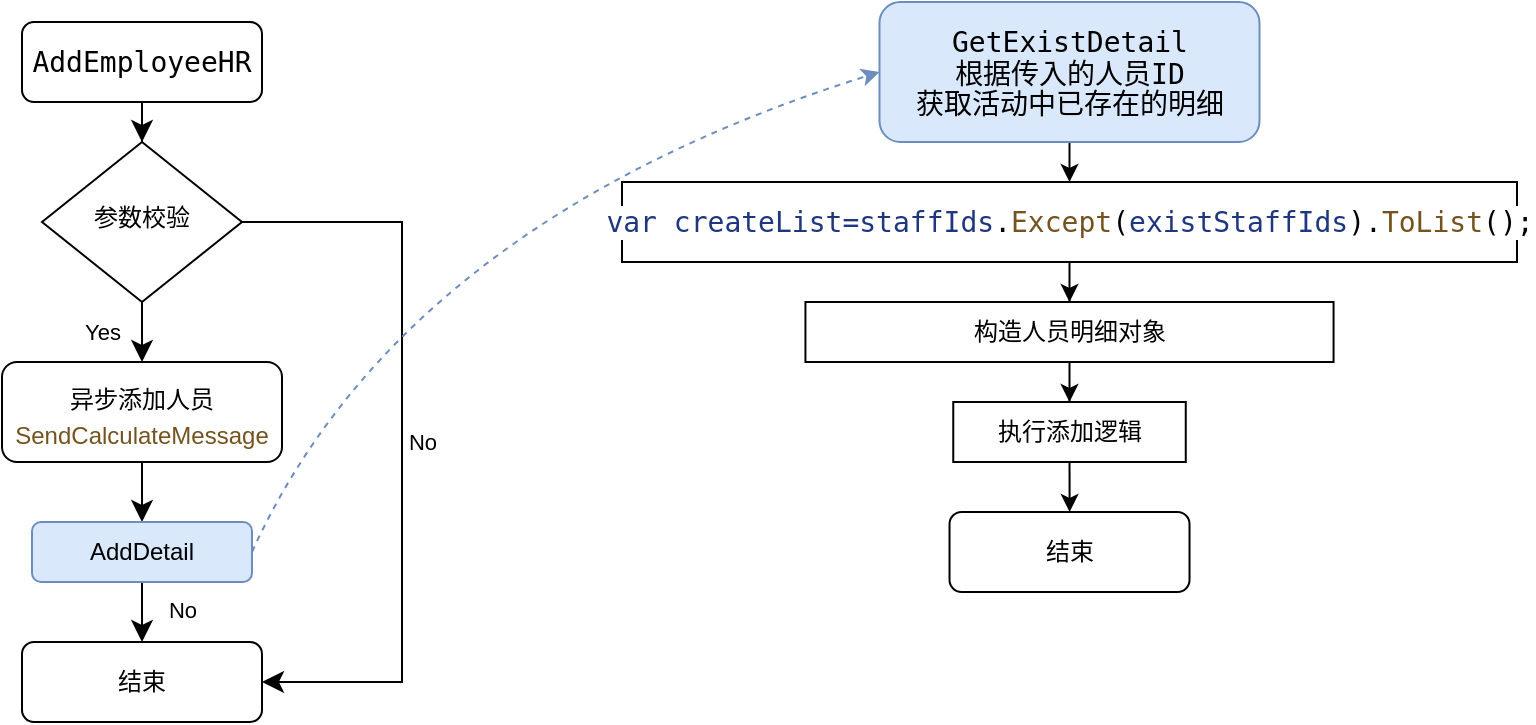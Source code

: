 <mxfile version="20.6.0" type="github">
  <diagram id="C5RBs43oDa-KdzZeNtuy" name="Page-1">
    <mxGraphModel dx="1042" dy="449" grid="0" gridSize="10" guides="1" tooltips="1" connect="1" arrows="1" fold="1" page="0" pageScale="1" pageWidth="827" pageHeight="1169" math="0" shadow="0">
      <root>
        <mxCell id="WIyWlLk6GJQsqaUBKTNV-0" />
        <mxCell id="WIyWlLk6GJQsqaUBKTNV-1" parent="WIyWlLk6GJQsqaUBKTNV-0" />
        <mxCell id="WIyWlLk6GJQsqaUBKTNV-2" value="" style="rounded=0;html=1;jettySize=auto;orthogonalLoop=1;fontSize=11;endArrow=classic;endFill=1;endSize=8;strokeWidth=1;shadow=0;labelBackgroundColor=none;edgeStyle=orthogonalEdgeStyle;" parent="WIyWlLk6GJQsqaUBKTNV-1" source="WIyWlLk6GJQsqaUBKTNV-3" target="WIyWlLk6GJQsqaUBKTNV-6" edge="1">
          <mxGeometry relative="1" as="geometry" />
        </mxCell>
        <mxCell id="WIyWlLk6GJQsqaUBKTNV-3" value="&lt;pre style=&quot;background-color: rgb(255, 255, 255); font-family: Consolas, monospace; font-size: 10.5pt;&quot;&gt;AddEmployeeHR&lt;/pre&gt;" style="rounded=1;whiteSpace=wrap;html=1;fontSize=12;glass=0;strokeWidth=1;shadow=0;" parent="WIyWlLk6GJQsqaUBKTNV-1" vertex="1">
          <mxGeometry x="160" y="80" width="120" height="40" as="geometry" />
        </mxCell>
        <mxCell id="WIyWlLk6GJQsqaUBKTNV-4" value="Yes" style="rounded=0;html=1;jettySize=auto;orthogonalLoop=1;fontSize=11;endArrow=classic;endFill=1;endSize=8;strokeWidth=1;shadow=0;labelBackgroundColor=none;edgeStyle=orthogonalEdgeStyle;entryX=0.5;entryY=0;entryDx=0;entryDy=0;" parent="WIyWlLk6GJQsqaUBKTNV-1" source="WIyWlLk6GJQsqaUBKTNV-6" target="YJIiODXDsb-vTNP3Xylr-0" edge="1">
          <mxGeometry y="20" relative="1" as="geometry">
            <mxPoint as="offset" />
            <mxPoint x="220" y="260" as="targetPoint" />
          </mxGeometry>
        </mxCell>
        <mxCell id="WIyWlLk6GJQsqaUBKTNV-5" value="No" style="edgeStyle=orthogonalEdgeStyle;rounded=0;html=1;jettySize=auto;orthogonalLoop=1;fontSize=11;endArrow=classic;endFill=1;endSize=8;strokeWidth=1;shadow=0;labelBackgroundColor=none;entryX=1;entryY=0.5;entryDx=0;entryDy=0;" parent="WIyWlLk6GJQsqaUBKTNV-1" source="WIyWlLk6GJQsqaUBKTNV-6" target="WIyWlLk6GJQsqaUBKTNV-11" edge="1">
          <mxGeometry y="10" relative="1" as="geometry">
            <mxPoint as="offset" />
            <mxPoint x="320" y="180" as="targetPoint" />
            <Array as="points">
              <mxPoint x="350" y="180" />
              <mxPoint x="350" y="410" />
            </Array>
          </mxGeometry>
        </mxCell>
        <mxCell id="WIyWlLk6GJQsqaUBKTNV-6" value="参数校验" style="rhombus;whiteSpace=wrap;html=1;shadow=0;fontFamily=Helvetica;fontSize=12;align=center;strokeWidth=1;spacing=6;spacingTop=-4;" parent="WIyWlLk6GJQsqaUBKTNV-1" vertex="1">
          <mxGeometry x="170" y="140" width="100" height="80" as="geometry" />
        </mxCell>
        <mxCell id="WIyWlLk6GJQsqaUBKTNV-8" value="No" style="rounded=0;html=1;jettySize=auto;orthogonalLoop=1;fontSize=11;endArrow=classic;endFill=1;endSize=8;strokeWidth=1;shadow=0;labelBackgroundColor=none;edgeStyle=orthogonalEdgeStyle;startArrow=none;" parent="WIyWlLk6GJQsqaUBKTNV-1" source="YJIiODXDsb-vTNP3Xylr-2" target="WIyWlLk6GJQsqaUBKTNV-11" edge="1">
          <mxGeometry x="0.333" y="20" relative="1" as="geometry">
            <mxPoint as="offset" />
            <mxPoint x="220" y="340" as="sourcePoint" />
          </mxGeometry>
        </mxCell>
        <mxCell id="WIyWlLk6GJQsqaUBKTNV-11" value="结束" style="rounded=1;whiteSpace=wrap;html=1;fontSize=12;glass=0;strokeWidth=1;shadow=0;" parent="WIyWlLk6GJQsqaUBKTNV-1" vertex="1">
          <mxGeometry x="160" y="390" width="120" height="40" as="geometry" />
        </mxCell>
        <mxCell id="YJIiODXDsb-vTNP3Xylr-0" value="&lt;p style=&quot;line-height: 100%;&quot;&gt;异步添加人员&lt;/p&gt;&lt;p style=&quot;background-color: rgb(255, 255, 255); line-height: 10%;&quot;&gt;&lt;span style=&quot;color: rgb(116, 83, 31);&quot;&gt;&lt;font style=&quot;font-size: 12px;&quot;&gt;SendCalculateMessage&lt;/font&gt;&lt;/span&gt;&lt;/p&gt;" style="rounded=1;whiteSpace=wrap;html=1;fontSize=12;glass=0;strokeWidth=1;shadow=0;" parent="WIyWlLk6GJQsqaUBKTNV-1" vertex="1">
          <mxGeometry x="150" y="250" width="140" height="50" as="geometry" />
        </mxCell>
        <mxCell id="YJIiODXDsb-vTNP3Xylr-5" value="" style="rounded=0;html=1;jettySize=auto;orthogonalLoop=1;fontSize=11;endArrow=classic;endFill=1;endSize=8;strokeWidth=1;shadow=0;labelBackgroundColor=none;edgeStyle=orthogonalEdgeStyle;entryX=0.5;entryY=0;entryDx=0;entryDy=0;exitX=0.5;exitY=1;exitDx=0;exitDy=0;" parent="WIyWlLk6GJQsqaUBKTNV-1" source="YJIiODXDsb-vTNP3Xylr-0" target="YJIiODXDsb-vTNP3Xylr-2" edge="1">
          <mxGeometry y="20" relative="1" as="geometry">
            <mxPoint as="offset" />
            <mxPoint x="219.5" y="310" as="sourcePoint" />
            <mxPoint x="220" y="330" as="targetPoint" />
          </mxGeometry>
        </mxCell>
        <mxCell id="YJIiODXDsb-vTNP3Xylr-2" value="AddDetail" style="whiteSpace=wrap;html=1;rounded=1;glass=0;strokeWidth=1;shadow=0;fontFamily=Helvetica;fontSize=12;fillColor=#dae8fc;strokeColor=#6c8ebf;" parent="WIyWlLk6GJQsqaUBKTNV-1" vertex="1">
          <mxGeometry x="165" y="330" width="110" height="30" as="geometry" />
        </mxCell>
        <mxCell id="biVfqoXEcznO9Mjy3fGX-18" style="edgeStyle=orthogonalEdgeStyle;rounded=0;orthogonalLoop=1;jettySize=auto;html=1;exitX=0.5;exitY=1;exitDx=0;exitDy=0;entryX=0.5;entryY=0;entryDx=0;entryDy=0;endArrow=classic;endFill=1;" edge="1" parent="WIyWlLk6GJQsqaUBKTNV-1" source="YJIiODXDsb-vTNP3Xylr-8" target="YJIiODXDsb-vTNP3Xylr-17">
          <mxGeometry relative="1" as="geometry" />
        </mxCell>
        <mxCell id="YJIiODXDsb-vTNP3Xylr-8" value="&lt;p style=&quot;line-height: 100%;&quot;&gt;&lt;/p&gt;&lt;pre style=&quot;font-family: Consolas, monospace; font-size: 10.5pt; line-height: 20%;&quot;&gt;GetExistDetail&lt;/pre&gt;&lt;pre style=&quot;font-family: Consolas, monospace; font-size: 10.5pt; line-height: 0%;&quot;&gt;&lt;pre style=&quot;font-family: Consolas, monospace; font-size: 10.5pt; line-height: 0%;&quot;&gt;根据传入的人员ID&lt;/pre&gt;&lt;pre style=&quot;font-family: Consolas, monospace; font-size: 10.5pt; line-height: 20%;&quot;&gt;获取活动中已存在的明细&lt;/pre&gt;&lt;/pre&gt;&lt;p&gt;&lt;/p&gt;" style="rounded=1;whiteSpace=wrap;html=1;fontSize=12;glass=0;strokeWidth=1;shadow=0;fillColor=#dae8fc;strokeColor=#6c8ebf;labelBackgroundColor=none;labelBorderColor=none;" parent="WIyWlLk6GJQsqaUBKTNV-1" vertex="1">
          <mxGeometry x="588.75" y="70" width="190" height="70" as="geometry" />
        </mxCell>
        <mxCell id="biVfqoXEcznO9Mjy3fGX-17" value="" style="edgeStyle=orthogonalEdgeStyle;rounded=0;orthogonalLoop=1;jettySize=auto;html=1;endArrow=classic;endFill=1;" edge="1" parent="WIyWlLk6GJQsqaUBKTNV-1" source="YJIiODXDsb-vTNP3Xylr-17" target="biVfqoXEcznO9Mjy3fGX-16">
          <mxGeometry relative="1" as="geometry" />
        </mxCell>
        <mxCell id="YJIiODXDsb-vTNP3Xylr-17" value="&lt;pre style=&quot;background-color: rgb(255, 255, 255); font-family: Consolas, monospace; font-size: 10.5pt;&quot;&gt;&lt;span style=&quot;color: rgb(31, 55, 127);&quot;&gt;var createList=staffIds&lt;/span&gt;.&lt;span style=&quot;color: rgb(116, 83, 31);&quot;&gt;Except&lt;/span&gt;(&lt;span style=&quot;color: rgb(31, 55, 127);&quot;&gt;existStaffIds&lt;/span&gt;).&lt;span style=&quot;color: rgb(116, 83, 31);&quot;&gt;ToList&lt;/span&gt;();&lt;/pre&gt;" style="rounded=0;whiteSpace=wrap;html=1;glass=0;fontFamily=Helvetica;fontSize=12;" parent="WIyWlLk6GJQsqaUBKTNV-1" vertex="1">
          <mxGeometry x="460" y="160" width="447.5" height="40" as="geometry" />
        </mxCell>
        <mxCell id="YJIiODXDsb-vTNP3Xylr-7" value="" style="endArrow=classic;html=1;fontFamily=Helvetica;fontSize=12;exitX=1;exitY=0.5;exitDx=0;exitDy=0;curved=1;dashed=1;fillColor=#dae8fc;strokeColor=#6c8ebf;entryX=0;entryY=0.5;entryDx=0;entryDy=0;" parent="WIyWlLk6GJQsqaUBKTNV-1" source="YJIiODXDsb-vTNP3Xylr-2" target="YJIiODXDsb-vTNP3Xylr-8" edge="1">
          <mxGeometry width="50" height="50" relative="1" as="geometry">
            <mxPoint x="390" y="270" as="sourcePoint" />
            <mxPoint x="440" y="100" as="targetPoint" />
            <Array as="points">
              <mxPoint x="350" y="180" />
            </Array>
          </mxGeometry>
        </mxCell>
        <mxCell id="biVfqoXEcznO9Mjy3fGX-20" value="" style="edgeStyle=orthogonalEdgeStyle;rounded=0;orthogonalLoop=1;jettySize=auto;html=1;endArrow=classic;endFill=1;" edge="1" parent="WIyWlLk6GJQsqaUBKTNV-1" source="biVfqoXEcznO9Mjy3fGX-16" target="biVfqoXEcznO9Mjy3fGX-19">
          <mxGeometry relative="1" as="geometry" />
        </mxCell>
        <mxCell id="biVfqoXEcznO9Mjy3fGX-16" value="构造人员明细对象" style="whiteSpace=wrap;html=1;rounded=0;glass=0;" vertex="1" parent="WIyWlLk6GJQsqaUBKTNV-1">
          <mxGeometry x="551.72" y="220" width="264.06" height="30" as="geometry" />
        </mxCell>
        <mxCell id="biVfqoXEcznO9Mjy3fGX-25" style="edgeStyle=orthogonalEdgeStyle;rounded=0;orthogonalLoop=1;jettySize=auto;html=1;exitX=0.5;exitY=1;exitDx=0;exitDy=0;endArrow=classic;endFill=1;" edge="1" parent="WIyWlLk6GJQsqaUBKTNV-1" source="biVfqoXEcznO9Mjy3fGX-19" target="biVfqoXEcznO9Mjy3fGX-24">
          <mxGeometry relative="1" as="geometry" />
        </mxCell>
        <mxCell id="biVfqoXEcznO9Mjy3fGX-19" value="执行添加逻辑" style="whiteSpace=wrap;html=1;rounded=0;glass=0;" vertex="1" parent="WIyWlLk6GJQsqaUBKTNV-1">
          <mxGeometry x="625.63" y="270" width="116.25" height="30" as="geometry" />
        </mxCell>
        <mxCell id="biVfqoXEcznO9Mjy3fGX-24" value="结束" style="rounded=1;whiteSpace=wrap;html=1;fontSize=12;glass=0;strokeWidth=1;shadow=0;" vertex="1" parent="WIyWlLk6GJQsqaUBKTNV-1">
          <mxGeometry x="623.76" y="325" width="120" height="40" as="geometry" />
        </mxCell>
      </root>
    </mxGraphModel>
  </diagram>
</mxfile>
